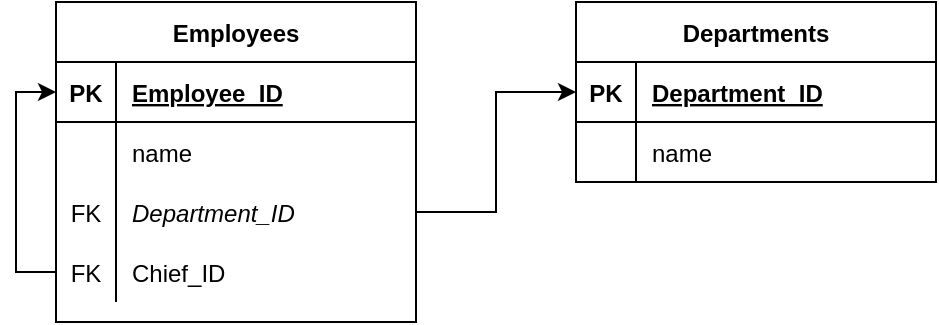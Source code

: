 <mxfile version="20.4.1" type="google"><diagram id="2qoguw_vyTaiyy9NaljF" name="Страница 1"><mxGraphModel grid="1" page="1" gridSize="10" guides="1" tooltips="1" connect="1" arrows="1" fold="1" pageScale="1" pageWidth="827" pageHeight="1169" math="0" shadow="0"><root><mxCell id="0"/><mxCell id="1" parent="0"/><mxCell id="PyKOxNf4rIb8KrjDCDNv-1" value="Employees" style="shape=table;startSize=30;container=1;collapsible=1;childLayout=tableLayout;fixedRows=1;rowLines=0;fontStyle=1;align=center;resizeLast=1;" vertex="1" parent="1"><mxGeometry x="220" y="60" width="180" height="160" as="geometry"/></mxCell><mxCell id="PyKOxNf4rIb8KrjDCDNv-2" value="" style="shape=tableRow;horizontal=0;startSize=0;swimlaneHead=0;swimlaneBody=0;fillColor=none;collapsible=0;dropTarget=0;points=[[0,0.5],[1,0.5]];portConstraint=eastwest;top=0;left=0;right=0;bottom=1;" vertex="1" parent="PyKOxNf4rIb8KrjDCDNv-1"><mxGeometry y="30" width="180" height="30" as="geometry"/></mxCell><mxCell id="PyKOxNf4rIb8KrjDCDNv-3" value="PK" style="shape=partialRectangle;connectable=0;fillColor=none;top=0;left=0;bottom=0;right=0;fontStyle=1;overflow=hidden;" vertex="1" parent="PyKOxNf4rIb8KrjDCDNv-2"><mxGeometry width="30" height="30" as="geometry"><mxRectangle width="30" height="30" as="alternateBounds"/></mxGeometry></mxCell><mxCell id="PyKOxNf4rIb8KrjDCDNv-4" value="Employee_ID" style="shape=partialRectangle;connectable=0;fillColor=none;top=0;left=0;bottom=0;right=0;align=left;spacingLeft=6;fontStyle=5;overflow=hidden;" vertex="1" parent="PyKOxNf4rIb8KrjDCDNv-2"><mxGeometry x="30" width="150" height="30" as="geometry"><mxRectangle width="150" height="30" as="alternateBounds"/></mxGeometry></mxCell><mxCell id="PyKOxNf4rIb8KrjDCDNv-5" value="" style="shape=tableRow;horizontal=0;startSize=0;swimlaneHead=0;swimlaneBody=0;fillColor=none;collapsible=0;dropTarget=0;points=[[0,0.5],[1,0.5]];portConstraint=eastwest;top=0;left=0;right=0;bottom=0;" vertex="1" parent="PyKOxNf4rIb8KrjDCDNv-1"><mxGeometry y="60" width="180" height="30" as="geometry"/></mxCell><mxCell id="PyKOxNf4rIb8KrjDCDNv-6" value="" style="shape=partialRectangle;connectable=0;fillColor=none;top=0;left=0;bottom=0;right=0;editable=1;overflow=hidden;" vertex="1" parent="PyKOxNf4rIb8KrjDCDNv-5"><mxGeometry width="30" height="30" as="geometry"><mxRectangle width="30" height="30" as="alternateBounds"/></mxGeometry></mxCell><mxCell id="PyKOxNf4rIb8KrjDCDNv-7" value="name" style="shape=partialRectangle;connectable=0;fillColor=none;top=0;left=0;bottom=0;right=0;align=left;spacingLeft=6;overflow=hidden;" vertex="1" parent="PyKOxNf4rIb8KrjDCDNv-5"><mxGeometry x="30" width="150" height="30" as="geometry"><mxRectangle width="150" height="30" as="alternateBounds"/></mxGeometry></mxCell><mxCell id="PyKOxNf4rIb8KrjDCDNv-8" value="" style="shape=tableRow;horizontal=0;startSize=0;swimlaneHead=0;swimlaneBody=0;fillColor=none;collapsible=0;dropTarget=0;points=[[0,0.5],[1,0.5]];portConstraint=eastwest;top=0;left=0;right=0;bottom=0;" vertex="1" parent="PyKOxNf4rIb8KrjDCDNv-1"><mxGeometry y="90" width="180" height="30" as="geometry"/></mxCell><mxCell id="PyKOxNf4rIb8KrjDCDNv-9" value="FK" style="shape=partialRectangle;connectable=0;fillColor=none;top=0;left=0;bottom=0;right=0;editable=1;overflow=hidden;" vertex="1" parent="PyKOxNf4rIb8KrjDCDNv-8"><mxGeometry width="30" height="30" as="geometry"><mxRectangle width="30" height="30" as="alternateBounds"/></mxGeometry></mxCell><mxCell id="PyKOxNf4rIb8KrjDCDNv-10" value="Department_ID" style="shape=partialRectangle;connectable=0;fillColor=none;top=0;left=0;bottom=0;right=0;align=left;spacingLeft=6;overflow=hidden;fontStyle=2" vertex="1" parent="PyKOxNf4rIb8KrjDCDNv-8"><mxGeometry x="30" width="150" height="30" as="geometry"><mxRectangle width="150" height="30" as="alternateBounds"/></mxGeometry></mxCell><mxCell id="PyKOxNf4rIb8KrjDCDNv-43" style="edgeStyle=orthogonalEdgeStyle;rounded=0;orthogonalLoop=1;jettySize=auto;html=1;exitX=0;exitY=0.5;exitDx=0;exitDy=0;entryX=0;entryY=0.5;entryDx=0;entryDy=0;" edge="1" parent="PyKOxNf4rIb8KrjDCDNv-1" source="PyKOxNf4rIb8KrjDCDNv-11" target="PyKOxNf4rIb8KrjDCDNv-2"><mxGeometry relative="1" as="geometry"/></mxCell><mxCell id="PyKOxNf4rIb8KrjDCDNv-11" value="" style="shape=tableRow;horizontal=0;startSize=0;swimlaneHead=0;swimlaneBody=0;fillColor=none;collapsible=0;dropTarget=0;points=[[0,0.5],[1,0.5]];portConstraint=eastwest;top=0;left=0;right=0;bottom=0;" vertex="1" parent="PyKOxNf4rIb8KrjDCDNv-1"><mxGeometry y="120" width="180" height="30" as="geometry"/></mxCell><mxCell id="PyKOxNf4rIb8KrjDCDNv-12" value="FK" style="shape=partialRectangle;connectable=0;fillColor=none;top=0;left=0;bottom=0;right=0;editable=1;overflow=hidden;" vertex="1" parent="PyKOxNf4rIb8KrjDCDNv-11"><mxGeometry width="30" height="30" as="geometry"><mxRectangle width="30" height="30" as="alternateBounds"/></mxGeometry></mxCell><mxCell id="PyKOxNf4rIb8KrjDCDNv-13" value="Chief_ID" style="shape=partialRectangle;connectable=0;fillColor=none;top=0;left=0;bottom=0;right=0;align=left;spacingLeft=6;overflow=hidden;" vertex="1" parent="PyKOxNf4rIb8KrjDCDNv-11"><mxGeometry x="30" width="150" height="30" as="geometry"><mxRectangle width="150" height="30" as="alternateBounds"/></mxGeometry></mxCell><mxCell id="PyKOxNf4rIb8KrjDCDNv-14" value="Departments" style="shape=table;startSize=30;container=1;collapsible=1;childLayout=tableLayout;fixedRows=1;rowLines=0;fontStyle=1;align=center;resizeLast=1;" vertex="1" parent="1"><mxGeometry x="480" y="60" width="180" height="90" as="geometry"/></mxCell><mxCell id="PyKOxNf4rIb8KrjDCDNv-15" value="" style="shape=tableRow;horizontal=0;startSize=0;swimlaneHead=0;swimlaneBody=0;fillColor=none;collapsible=0;dropTarget=0;points=[[0,0.5],[1,0.5]];portConstraint=eastwest;top=0;left=0;right=0;bottom=1;" vertex="1" parent="PyKOxNf4rIb8KrjDCDNv-14"><mxGeometry y="30" width="180" height="30" as="geometry"/></mxCell><mxCell id="PyKOxNf4rIb8KrjDCDNv-16" value="PK" style="shape=partialRectangle;connectable=0;fillColor=none;top=0;left=0;bottom=0;right=0;fontStyle=1;overflow=hidden;" vertex="1" parent="PyKOxNf4rIb8KrjDCDNv-15"><mxGeometry width="30" height="30" as="geometry"><mxRectangle width="30" height="30" as="alternateBounds"/></mxGeometry></mxCell><mxCell id="PyKOxNf4rIb8KrjDCDNv-17" value="Department_ID" style="shape=partialRectangle;connectable=0;fillColor=none;top=0;left=0;bottom=0;right=0;align=left;spacingLeft=6;fontStyle=5;overflow=hidden;" vertex="1" parent="PyKOxNf4rIb8KrjDCDNv-15"><mxGeometry x="30" width="150" height="30" as="geometry"><mxRectangle width="150" height="30" as="alternateBounds"/></mxGeometry></mxCell><mxCell id="PyKOxNf4rIb8KrjDCDNv-18" value="" style="shape=tableRow;horizontal=0;startSize=0;swimlaneHead=0;swimlaneBody=0;fillColor=none;collapsible=0;dropTarget=0;points=[[0,0.5],[1,0.5]];portConstraint=eastwest;top=0;left=0;right=0;bottom=0;" vertex="1" parent="PyKOxNf4rIb8KrjDCDNv-14"><mxGeometry y="60" width="180" height="30" as="geometry"/></mxCell><mxCell id="PyKOxNf4rIb8KrjDCDNv-19" value="" style="shape=partialRectangle;connectable=0;fillColor=none;top=0;left=0;bottom=0;right=0;editable=1;overflow=hidden;" vertex="1" parent="PyKOxNf4rIb8KrjDCDNv-18"><mxGeometry width="30" height="30" as="geometry"><mxRectangle width="30" height="30" as="alternateBounds"/></mxGeometry></mxCell><mxCell id="PyKOxNf4rIb8KrjDCDNv-20" value="name" style="shape=partialRectangle;connectable=0;fillColor=none;top=0;left=0;bottom=0;right=0;align=left;spacingLeft=6;overflow=hidden;" vertex="1" parent="PyKOxNf4rIb8KrjDCDNv-18"><mxGeometry x="30" width="150" height="30" as="geometry"><mxRectangle width="150" height="30" as="alternateBounds"/></mxGeometry></mxCell><mxCell id="PyKOxNf4rIb8KrjDCDNv-42" style="edgeStyle=orthogonalEdgeStyle;rounded=0;orthogonalLoop=1;jettySize=auto;html=1;exitX=1;exitY=0.5;exitDx=0;exitDy=0;entryX=0;entryY=0.5;entryDx=0;entryDy=0;" edge="1" parent="1" source="PyKOxNf4rIb8KrjDCDNv-8" target="PyKOxNf4rIb8KrjDCDNv-14"><mxGeometry relative="1" as="geometry"/></mxCell></root></mxGraphModel></diagram></mxfile>